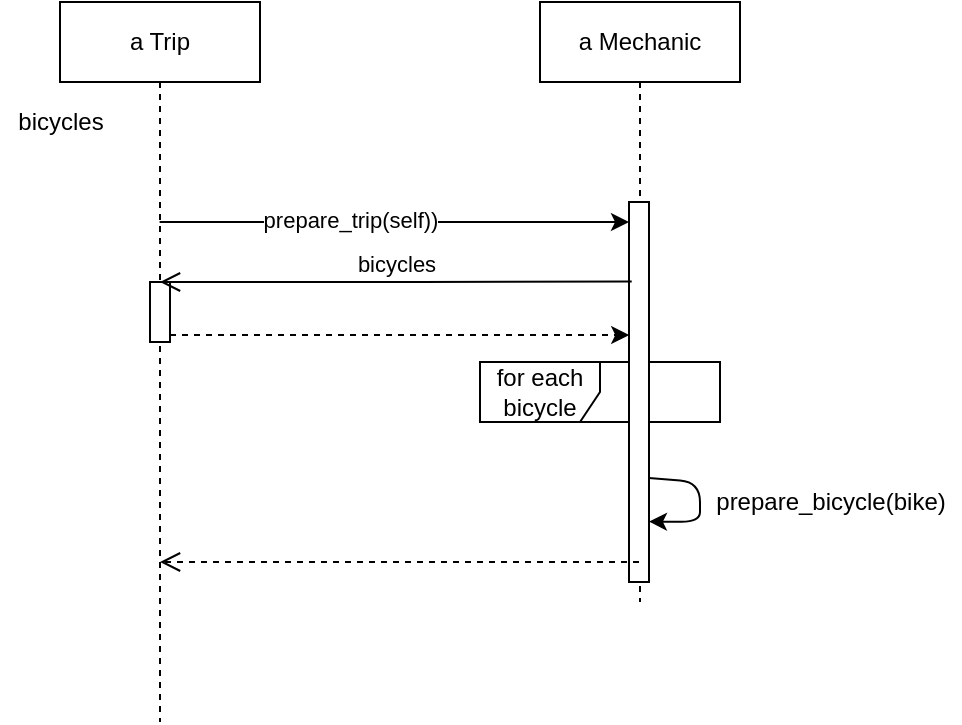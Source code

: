 <mxfile>
    <diagram id="JRpumUK50s9YP0MW_ipi" name="Page-1">
        <mxGraphModel dx="709" dy="354" grid="1" gridSize="10" guides="1" tooltips="1" connect="1" arrows="1" fold="1" page="1" pageScale="1" pageWidth="827" pageHeight="1169" math="0" shadow="0">
            <root>
                <mxCell id="0"/>
                <mxCell id="1" parent="0"/>
                <mxCell id="8" style="edgeStyle=none;html=1;" edge="1" parent="1">
                    <mxGeometry relative="1" as="geometry">
                        <mxPoint x="259.81" y="160.0" as="sourcePoint"/>
                        <mxPoint x="494.5" y="160.0" as="targetPoint"/>
                    </mxGeometry>
                </mxCell>
                <mxCell id="9" value="prepare_trip(self))" style="edgeLabel;html=1;align=center;verticalAlign=middle;resizable=0;points=[];" vertex="1" connectable="0" parent="8">
                    <mxGeometry x="-0.192" y="1" relative="1" as="geometry">
                        <mxPoint as="offset"/>
                    </mxGeometry>
                </mxCell>
                <mxCell id="2" value="a Trip" style="shape=umlLifeline;perimeter=lifelinePerimeter;whiteSpace=wrap;html=1;container=1;collapsible=0;recursiveResize=0;outlineConnect=0;" vertex="1" parent="1">
                    <mxGeometry x="210" y="50" width="100" height="360" as="geometry"/>
                </mxCell>
                <mxCell id="26" value="" style="html=1;points=[];perimeter=orthogonalPerimeter;" vertex="1" parent="2">
                    <mxGeometry x="45" y="140" width="10" height="30" as="geometry"/>
                </mxCell>
                <mxCell id="30" value="bicycles" style="text;html=1;align=center;verticalAlign=middle;resizable=0;points=[];autosize=1;strokeColor=none;fillColor=none;" vertex="1" parent="2">
                    <mxGeometry x="-30" y="50" width="60" height="20" as="geometry"/>
                </mxCell>
                <mxCell id="3" value="a Mechanic" style="shape=umlLifeline;perimeter=lifelinePerimeter;whiteSpace=wrap;html=1;container=1;collapsible=0;recursiveResize=0;outlineConnect=0;" vertex="1" parent="1">
                    <mxGeometry x="450" y="50" width="100" height="300" as="geometry"/>
                </mxCell>
                <mxCell id="7" value="for each bicycle" style="shape=umlFrame;whiteSpace=wrap;html=1;" vertex="1" parent="3">
                    <mxGeometry x="-30" y="180" width="120" height="30" as="geometry"/>
                </mxCell>
                <mxCell id="10" value="" style="html=1;points=[];perimeter=orthogonalPerimeter;" vertex="1" parent="3">
                    <mxGeometry x="44.5" y="100" width="10" height="190" as="geometry"/>
                </mxCell>
                <mxCell id="28" style="edgeStyle=none;html=1;exitX=0.998;exitY=0.726;exitDx=0;exitDy=0;exitPerimeter=0;entryX=0.998;entryY=0.841;entryDx=0;entryDy=0;entryPerimeter=0;" edge="1" parent="3" source="10" target="10">
                    <mxGeometry relative="1" as="geometry">
                        <Array as="points">
                            <mxPoint x="80" y="240"/>
                            <mxPoint x="80" y="260"/>
                        </Array>
                    </mxGeometry>
                </mxCell>
                <mxCell id="24" value="" style="html=1;verticalAlign=bottom;endArrow=open;dashed=1;endSize=8;" edge="1" parent="1" source="3" target="2">
                    <mxGeometry relative="1" as="geometry">
                        <mxPoint x="540" y="300" as="sourcePoint"/>
                        <mxPoint x="460" y="300" as="targetPoint"/>
                        <Array as="points">
                            <mxPoint x="390" y="330"/>
                        </Array>
                    </mxGeometry>
                </mxCell>
                <mxCell id="25" value="bicycles" style="html=1;verticalAlign=bottom;endArrow=open;endSize=8;exitX=0.137;exitY=0.209;exitDx=0;exitDy=0;exitPerimeter=0;" edge="1" parent="1" source="10" target="2">
                    <mxGeometry relative="1" as="geometry">
                        <mxPoint x="470" y="190" as="sourcePoint"/>
                        <mxPoint x="390" y="190" as="targetPoint"/>
                        <Array as="points">
                            <mxPoint x="380" y="190"/>
                        </Array>
                    </mxGeometry>
                </mxCell>
                <mxCell id="27" style="edgeStyle=none;html=1;entryX=0.011;entryY=0.35;entryDx=0;entryDy=0;entryPerimeter=0;dashed=1;" edge="1" parent="1" source="26" target="10">
                    <mxGeometry relative="1" as="geometry"/>
                </mxCell>
                <mxCell id="29" value="prepare_bicycle(bike)" style="text;html=1;align=center;verticalAlign=middle;resizable=0;points=[];autosize=1;strokeColor=none;fillColor=none;" vertex="1" parent="1">
                    <mxGeometry x="530" y="290" width="130" height="20" as="geometry"/>
                </mxCell>
            </root>
        </mxGraphModel>
    </diagram>
</mxfile>